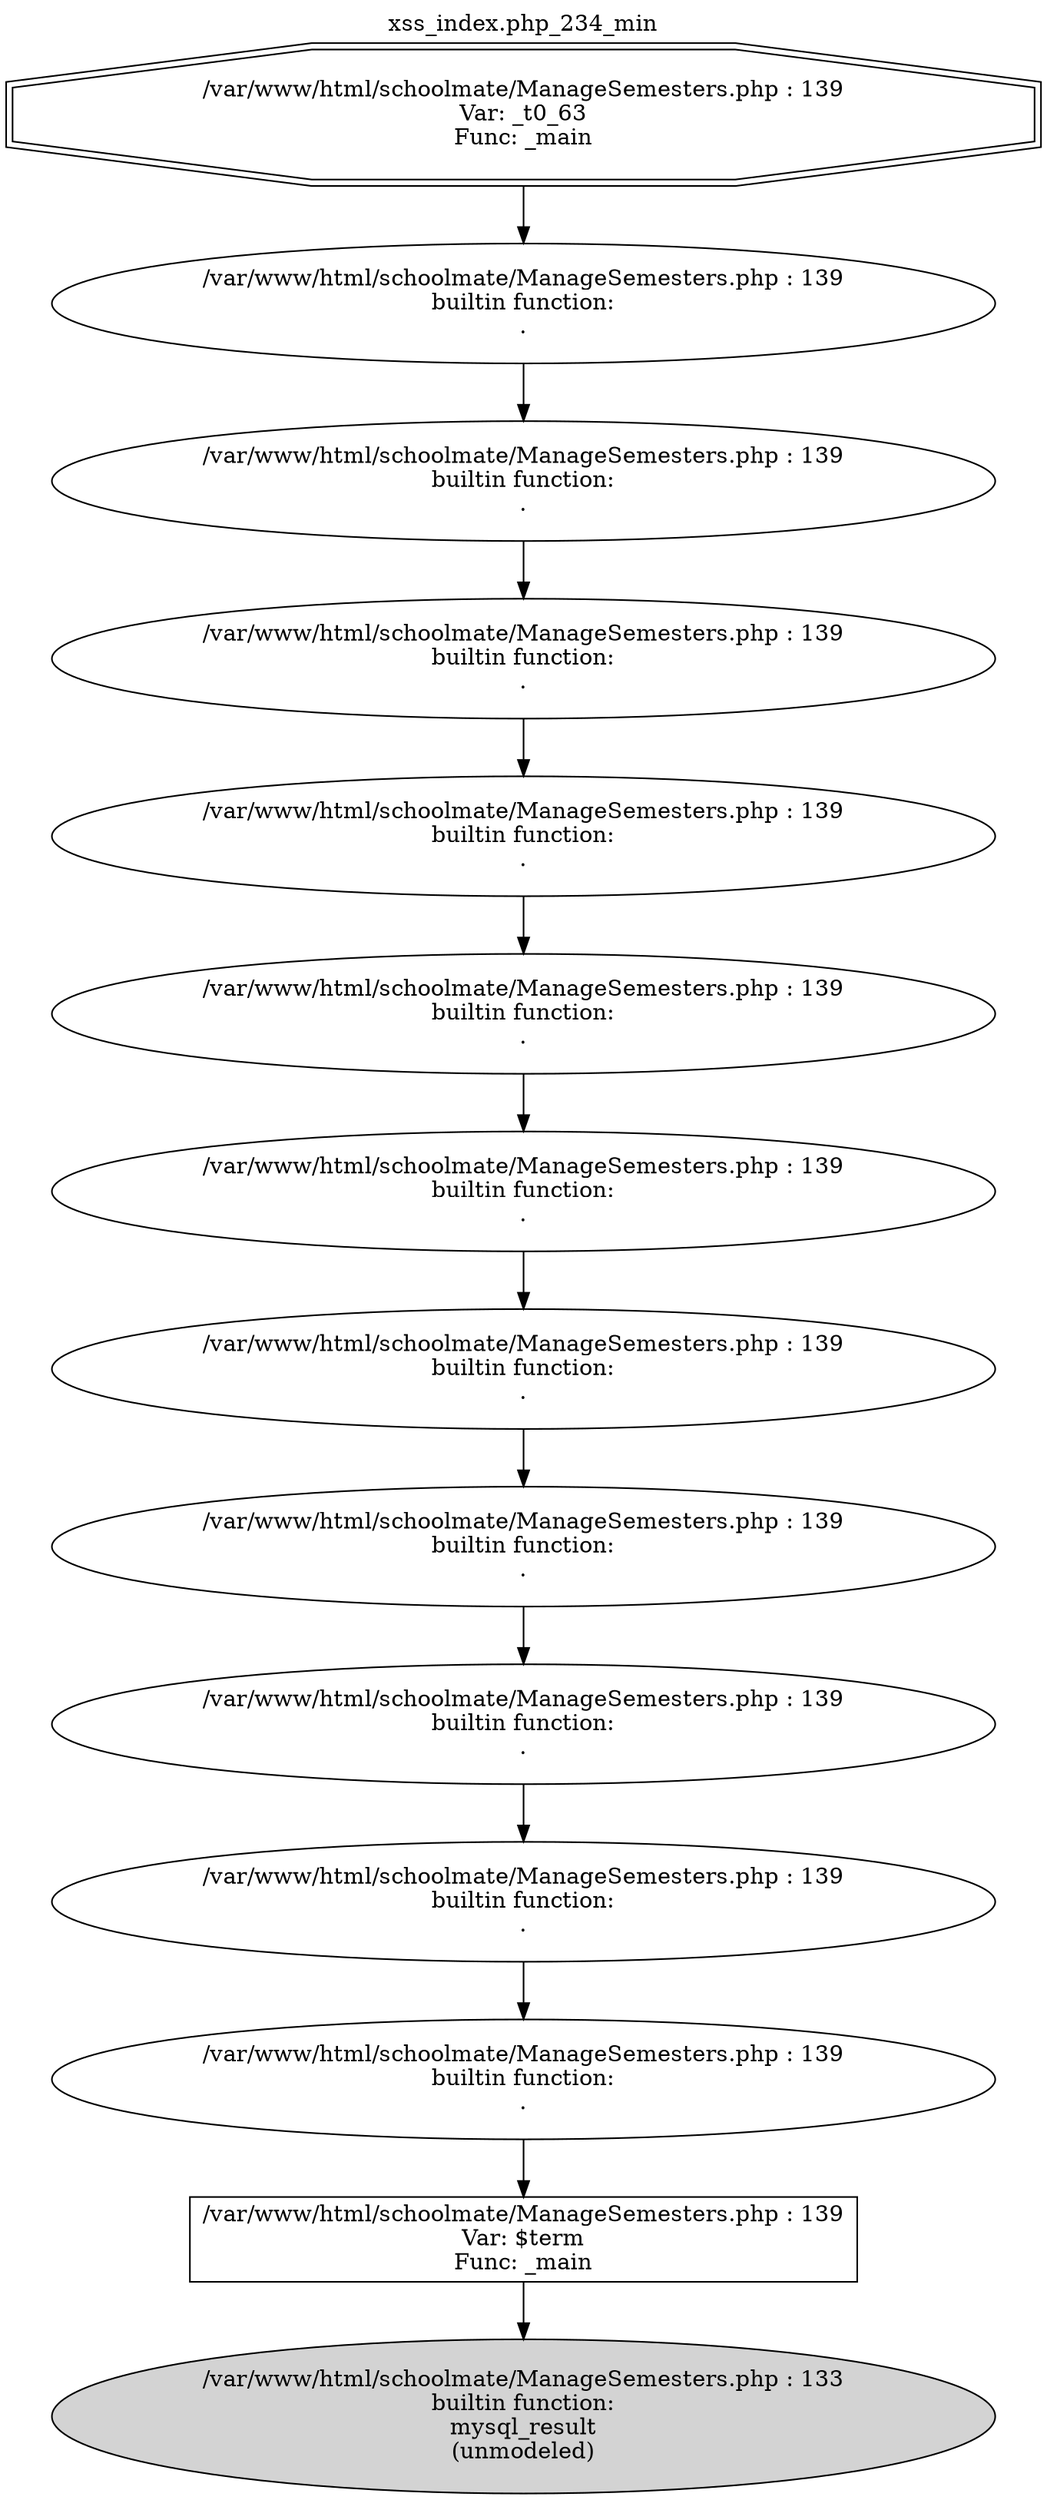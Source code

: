 digraph cfg {
  label="xss_index.php_234_min";
  labelloc=t;
  n1 [shape=doubleoctagon, label="/var/www/html/schoolmate/ManageSemesters.php : 139\nVar: _t0_63\nFunc: _main\n"];
  n2 [shape=ellipse, label="/var/www/html/schoolmate/ManageSemesters.php : 139\nbuiltin function:\n.\n"];
  n3 [shape=ellipse, label="/var/www/html/schoolmate/ManageSemesters.php : 139\nbuiltin function:\n.\n"];
  n4 [shape=ellipse, label="/var/www/html/schoolmate/ManageSemesters.php : 139\nbuiltin function:\n.\n"];
  n5 [shape=ellipse, label="/var/www/html/schoolmate/ManageSemesters.php : 139\nbuiltin function:\n.\n"];
  n6 [shape=ellipse, label="/var/www/html/schoolmate/ManageSemesters.php : 139\nbuiltin function:\n.\n"];
  n7 [shape=ellipse, label="/var/www/html/schoolmate/ManageSemesters.php : 139\nbuiltin function:\n.\n"];
  n8 [shape=ellipse, label="/var/www/html/schoolmate/ManageSemesters.php : 139\nbuiltin function:\n.\n"];
  n9 [shape=ellipse, label="/var/www/html/schoolmate/ManageSemesters.php : 139\nbuiltin function:\n.\n"];
  n10 [shape=ellipse, label="/var/www/html/schoolmate/ManageSemesters.php : 139\nbuiltin function:\n.\n"];
  n11 [shape=ellipse, label="/var/www/html/schoolmate/ManageSemesters.php : 139\nbuiltin function:\n.\n"];
  n12 [shape=ellipse, label="/var/www/html/schoolmate/ManageSemesters.php : 139\nbuiltin function:\n.\n"];
  n13 [shape=box, label="/var/www/html/schoolmate/ManageSemesters.php : 139\nVar: $term\nFunc: _main\n"];
  n14 [shape=ellipse, label="/var/www/html/schoolmate/ManageSemesters.php : 133\nbuiltin function:\nmysql_result\n(unmodeled)\n",style=filled];
  n1 -> n2;
  n2 -> n3;
  n3 -> n4;
  n4 -> n5;
  n5 -> n6;
  n6 -> n7;
  n7 -> n8;
  n8 -> n9;
  n9 -> n10;
  n10 -> n11;
  n11 -> n12;
  n12 -> n13;
  n13 -> n14;
}
